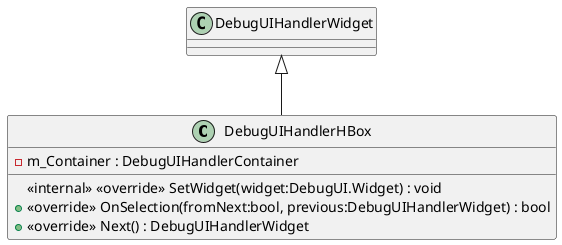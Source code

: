 @startuml
class DebugUIHandlerHBox {
    - m_Container : DebugUIHandlerContainer
    <<internal>> <<override>> SetWidget(widget:DebugUI.Widget) : void
    + <<override>> OnSelection(fromNext:bool, previous:DebugUIHandlerWidget) : bool
    + <<override>> Next() : DebugUIHandlerWidget
}
DebugUIHandlerWidget <|-- DebugUIHandlerHBox
@enduml

